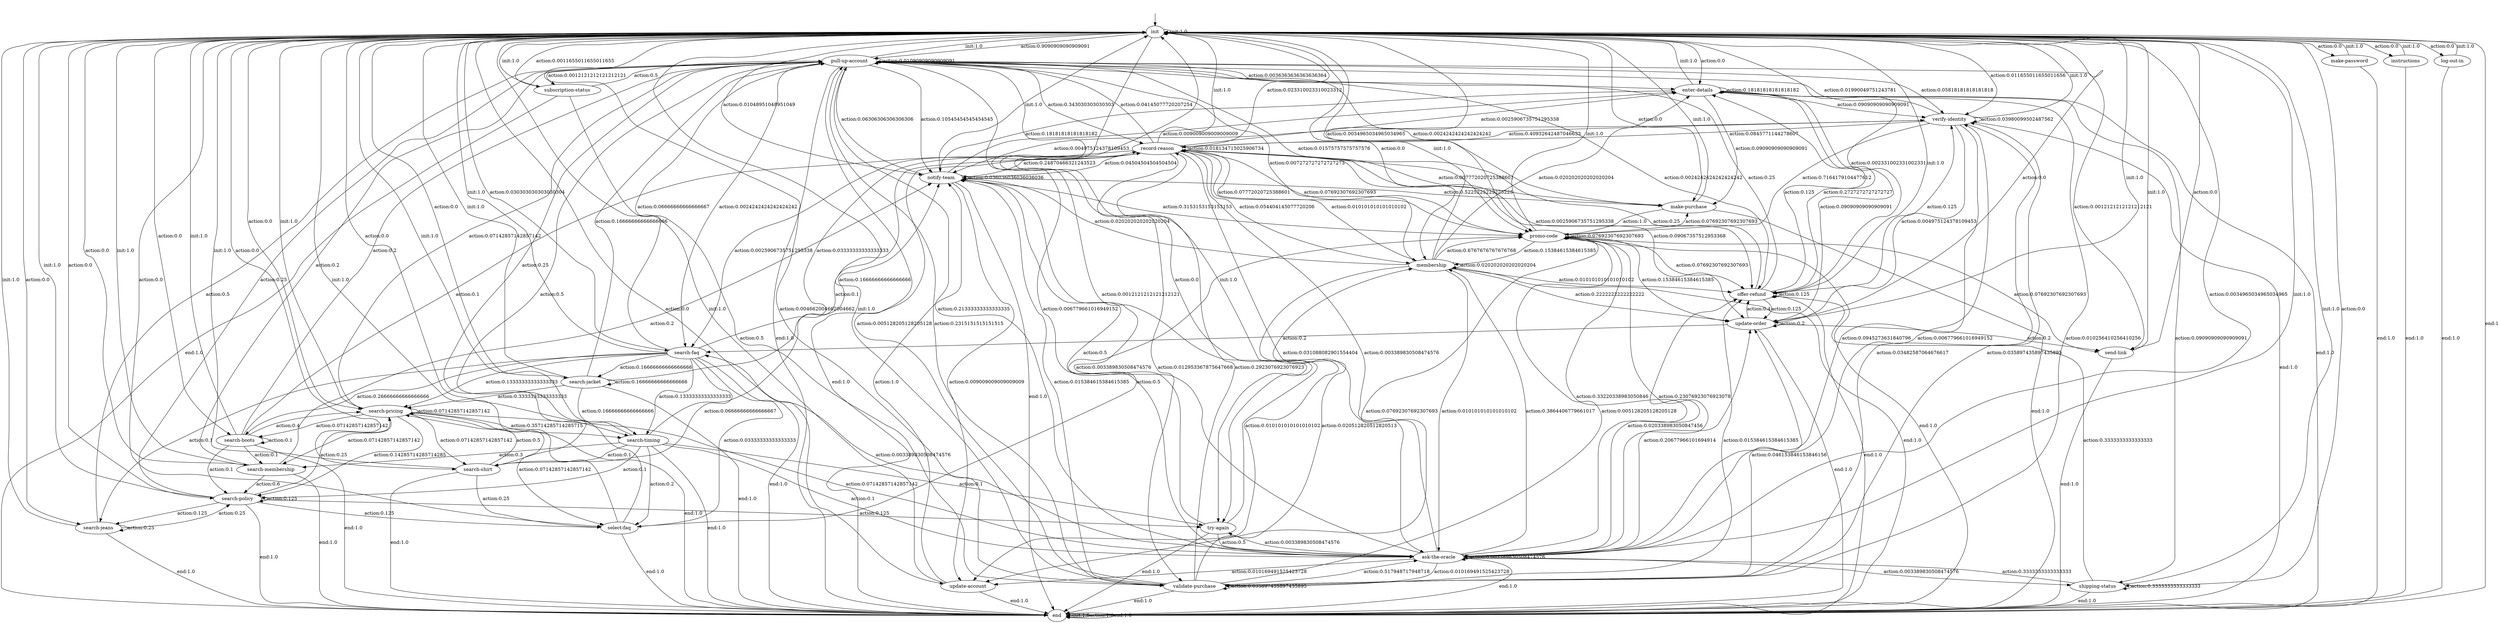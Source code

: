 digraph learned_mdp {
s0 [label="init"];
s1 [label="pull-up-account"];
s2 [label="enter-details"];
s3 [label="verify-identity"];
s4 [label="make-password"];
s5 [label="search-timing"];
s6 [label="search-policy"];
s7 [label="validate-purchase"];
s8 [label="search-faq"];
s9 [label="membership"];
s10 [label="search-boots"];
s11 [label="try-again"];
s12 [label="ask-the-oracle"];
s13 [label="update-order"];
s14 [label="promo-code"];
s15 [label="update-account"];
s16 [label="search-membership"];
s17 [label="make-purchase"];
s18 [label="offer-refund"];
s19 [label="notify-team"];
s20 [label="record-reason"];
s21 [label="search-jeans"];
s22 [label="shipping-status"];
s23 [label="search-shirt"];
s24 [label="instructions"];
s25 [label="search-jacket"];
s26 [label="log-out-in"];
s27 [label="select-faq"];
s28 [label="subscription-status"];
s29 [label="send-link"];
s30 [label="search-pricing"];
s31 [label="end"];
s0 -> s0  [label="init:1.0"];
s0 -> s1  [label="action:0.9090909090909091"];
s0 -> s2  [label="action:0.0"];
s0 -> s3  [label="action:0.011655011655011656"];
s0 -> s4  [label="action:0.0"];
s0 -> s5  [label="action:0.0"];
s0 -> s6  [label="action:0.0"];
s0 -> s7  [label="action:0.004662004662004662"];
s0 -> s8  [label="action:0.030303030303030304"];
s0 -> s9  [label="action:0.0"];
s0 -> s10  [label="action:0.0"];
s0 -> s11  [label="action:0.0"];
s0 -> s12  [label="action:0.0034965034965034965"];
s0 -> s13  [label="action:0.0"];
s0 -> s14  [label="action:0.0034965034965034965"];
s0 -> s15  [label="action:0.0"];
s0 -> s16  [label="action:0.0"];
s0 -> s17  [label="action:0.0"];
s0 -> s18  [label="action:0.002331002331002331"];
s0 -> s19  [label="action:0.01048951048951049"];
s0 -> s20  [label="action:0.023310023310023312"];
s0 -> s21  [label="action:0.0"];
s0 -> s22  [label="action:0.0"];
s0 -> s23  [label="action:0.0"];
s0 -> s24  [label="action:0.0"];
s0 -> s25  [label="action:0.0"];
s0 -> s26  [label="action:0.0"];
s0 -> s27  [label="action:0.0"];
s0 -> s28  [label="action:0.0011655011655011655"];
s0 -> s29  [label="action:0.0"];
s0 -> s30  [label="action:0.0"];
s0 -> s31  [label="end:1"];
s1 -> s0  [label="init:1.0"];
s1 -> s1  [label="action:0.01090909090909091"];
s1 -> s2  [label="action:0.0036363636363636364"];
s1 -> s3  [label="action:0.05818181818181818"];
s1 -> s7  [label="action:0.2315151515151515"];
s1 -> s8  [label="action:0.0024242424242424242"];
s1 -> s9  [label="action:0.007272727272727273"];
s1 -> s11  [label="action:0.0012121212121212121"];
s1 -> s12  [label="action:0.21333333333333335"];
s1 -> s14  [label="action:0.01575757575757576"];
s1 -> s17  [label="action:0.0024242424242424242"];
s1 -> s18  [label="action:0.0024242424242424242"];
s1 -> s19  [label="action:0.10545454545454545"];
s1 -> s20  [label="action:0.343030303030303"];
s1 -> s28  [label="action:0.0012121212121212121"];
s1 -> s29  [label="action:0.0012121212121212121"];
s1 -> s31 [label="end:1.0"];
s2 -> s0  [label="init:1.0"];
s2 -> s2  [label="action:0.18181818181818182"];
s2 -> s3  [label="action:0.09090909090909091"];
s2 -> s13  [label="action:0.09090909090909091"];
s2 -> s17  [label="action:0.09090909090909091"];
s2 -> s18  [label="action:0.2727272727272727"];
s2 -> s19  [label="action:0.18181818181818182"];
s2 -> s22  [label="action:0.09090909090909091"];
s2 -> s31 [label="end:1.0"];
s3 -> s0  [label="init:1.0"];
s3 -> s1  [label="action:0.01990049751243781"];
s3 -> s3  [label="action:0.03980099502487562"];
s3 -> s7  [label="action:0.03482587064676617"];
s3 -> s12  [label="action:0.0945273631840796"];
s3 -> s13  [label="action:0.004975124378109453"];
s3 -> s14  [label="action:0.7164179104477612"];
s3 -> s19  [label="action:0.004975124378109453"];
s3 -> s20  [label="action:0.0845771144278607"];
s3 -> s31 [label="end:1.0"];
s4 -> s0  [label="init:1.0"];
s4 -> s31 [label="end:1.0"];
s5 -> s0  [label="init:1.0"];
s5 -> s6  [label="action:0.1"];
s5 -> s11  [label="action:0.1"];
s5 -> s12  [label="action:0.1"];
s5 -> s16  [label="action:0.3"];
s5 -> s20  [label="action:0.1"];
s5 -> s23  [label="action:0.1"];
s5 -> s27  [label="action:0.2"];
s5 -> s31 [label="end:1.0"];
s6 -> s0  [label="init:1.0"];
s6 -> s1  [label="action:0.25"];
s6 -> s6  [label="action:0.125"];
s6 -> s11  [label="action:0.125"];
s6 -> s21  [label="action:0.125"];
s6 -> s27  [label="action:0.125"];
s6 -> s30  [label="action:0.25"];
s6 -> s31 [label="end:1.0"];
s7 -> s0  [label="init:1.0"];
s7 -> s1  [label="action:0.005128205128205128"];
s7 -> s2  [label="action:0.010256410256410256"];
s7 -> s3  [label="action:0.035897435897435895"];
s7 -> s7  [label="action:0.035897435897435895"];
s7 -> s9  [label="action:0.020512820512820513"];
s7 -> s12  [label="action:0.517948717948718"];
s7 -> s13  [label="action:0.046153846153846156"];
s7 -> s14  [label="action:0.005128205128205128"];
s7 -> s18  [label="action:0.015384615384615385"];
s7 -> s19  [label="action:0.015384615384615385"];
s7 -> s20  [label="action:0.2923076923076923"];
s7 -> s31 [label="end:1.0"];
s8 -> s0  [label="init:1.0"];
s8 -> s1  [label="action:0.06666666666666667"];
s8 -> s5  [label="action:0.13333333333333333"];
s8 -> s10  [label="action:0.26666666666666666"];
s8 -> s20  [label="action:0.03333333333333333"];
s8 -> s21  [label="action:0.1"];
s8 -> s23  [label="action:0.06666666666666667"];
s8 -> s25  [label="action:0.16666666666666666"];
s8 -> s27  [label="action:0.03333333333333333"];
s8 -> s30  [label="action:0.13333333333333333"];
s8 -> s31 [label="end:1.0"];
s9 -> s0  [label="init:1.0"];
s9 -> s2  [label="action:0.020202020202020204"];
s9 -> s9  [label="action:0.020202020202020204"];
s9 -> s12  [label="action:0.010101010101010102"];
s9 -> s13  [label="action:0.2222222222222222"];
s9 -> s14  [label="action:0.6767676767676768"];
s9 -> s15  [label="action:0.010101010101010102"];
s9 -> s18  [label="action:0.010101010101010102"];
s9 -> s19  [label="action:0.020202020202020204"];
s9 -> s20  [label="action:0.010101010101010102"];
s9 -> s31 [label="end:1.0"];
s10 -> s0  [label="init:1.0"];
s10 -> s1  [label="action:0.2"];
s10 -> s6  [label="action:0.1"];
s10 -> s10  [label="action:0.1"];
s10 -> s16  [label="action:0.1"];
s10 -> s20  [label="action:0.1"];
s10 -> s30  [label="action:0.4"];
s10 -> s31 [label="end:1.0"];
s11 -> s0  [label="init:1.0"];
s11 -> s12  [label="action:0.5"];
s11 -> s19  [label="action:0.5"];
s11 -> s31 [label="end:1.0"];
s12 -> s0  [label="init:1.0"];
s12 -> s1  [label="action:0.006779661016949152"];
s12 -> s3  [label="action:0.006779661016949152"];
s12 -> s7  [label="action:0.010169491525423728"];
s12 -> s8  [label="action:0.003389830508474576"];
s12 -> s9  [label="action:0.3864406779661017"];
s12 -> s11  [label="action:0.003389830508474576"];
s12 -> s12  [label="action:0.003389830508474576"];
s12 -> s13  [label="action:0.20677966101694914"];
s12 -> s14  [label="action:0.33220338983050846"];
s12 -> s15  [label="action:0.010169491525423728"];
s12 -> s18  [label="action:0.020338983050847456"];
s12 -> s19  [label="action:0.003389830508474576"];
s12 -> s20  [label="action:0.003389830508474576"];
s12 -> s22  [label="action:0.003389830508474576"];
s12 -> s31 [label="end:1.0"];
s13 -> s0  [label="init:1.0"];
s13 -> s8  [label="action:0.2"];
s13 -> s13  [label="action:0.2"];
s13 -> s18  [label="action:0.4"];
s13 -> s29  [label="action:0.2"];
s13 -> s31 [label="end:1.0"];
s14 -> s0  [label="init:1.0"];
s14 -> s9  [label="action:0.15384615384615385"];
s14 -> s12  [label="action:0.23076923076923078"];
s14 -> s13  [label="action:0.15384615384615385"];
s14 -> s14  [label="action:0.07692307692307693"];
s14 -> s15  [label="action:0.07692307692307693"];
s14 -> s17  [label="action:0.07692307692307693"];
s14 -> s18  [label="action:0.07692307692307693"];
s14 -> s20  [label="action:0.07692307692307693"];
s14 -> s29  [label="action:0.07692307692307693"];
s14 -> s31 [label="end:1.0"];
s15 -> s0  [label="init:1.0"];
s15 -> s19  [label="action:1.0"];
s15 -> s31 [label="end:1.0"];
s16 -> s0  [label="init:1.0"];
s16 -> s1  [label="action:0.2"];
s16 -> s6  [label="action:0.6"];
s16 -> s19  [label="action:0.2"];
s16 -> s31 [label="end:1.0"];
s17 -> s0  [label="init:1.0"];
s17 -> s14  [label="action:1.0"];
s17 -> s31 [label="end:1.0"];
s18 -> s0  [label="init:1.0"];
s18 -> s1  [label="action:0.25"];
s18 -> s2  [label="action:0.125"];
s18 -> s3  [label="action:0.125"];
s18 -> s13  [label="action:0.125"];
s18 -> s18  [label="action:0.125"];
s18 -> s20  [label="action:0.25"];
s18 -> s31 [label="end:1.0"];
s19 -> s0  [label="init:1.0"];
s19 -> s1  [label="action:0.06306306306306306"];
s19 -> s2  [label="action:0.009009009009009009"];
s19 -> s14  [label="action:0.3153153153153153"];
s19 -> s15  [label="action:0.009009009009009009"];
s19 -> s17  [label="action:0.5225225225225225"];
s19 -> s19  [label="action:0.036036036036036036"];
s19 -> s20  [label="action:0.04504504504504504"];
s19 -> s31 [label="end:1.0"];
s20 -> s0  [label="init:1.0"];
s20 -> s1  [label="action:0.04145077720207254"];
s20 -> s2  [label="action:0.0025906735751295338"];
s20 -> s3  [label="action:0.40932642487046633"];
s20 -> s7  [label="action:0.012953367875647668"];
s20 -> s8  [label="action:0.0025906735751295338"];
s20 -> s9  [label="action:0.054404145077720206"];
s20 -> s12  [label="action:0.031088082901554404"];
s20 -> s13  [label="action:0.09067357512953368"];
s20 -> s14  [label="action:0.07772020725388601"];
s20 -> s17  [label="action:0.007772020725388601"];
s20 -> s18  [label="action:0.0025906735751295338"];
s20 -> s19  [label="action:0.24870466321243523"];
s20 -> s20  [label="action:0.018134715025906734"];
s20 -> s31 [label="end:1.0"];
s21 -> s0  [label="init:1.0"];
s21 -> s1  [label="action:0.5"];
s21 -> s6  [label="action:0.25"];
s21 -> s21  [label="action:0.25"];
s21 -> s31 [label="end:1.0"];
s22 -> s0  [label="init:1.0"];
s22 -> s12  [label="action:0.3333333333333333"];
s22 -> s18  [label="action:0.3333333333333333"];
s22 -> s22  [label="action:0.3333333333333333"];
s22 -> s31 [label="end:1.0"];
s23 -> s0  [label="init:1.0"];
s23 -> s1  [label="action:0.25"];
s23 -> s27  [label="action:0.25"];
s23 -> s30  [label="action:0.5"];
s23 -> s31 [label="end:1.0"];
s24 -> s0  [label="init:1.0"];
s24 -> s31 [label="end:1.0"];
s25 -> s0  [label="init:1.0"];
s25 -> s1  [label="action:0.16666666666666666"];
s25 -> s5  [label="action:0.16666666666666666"];
s25 -> s19  [label="action:0.16666666666666666"];
s25 -> s25  [label="action:0.16666666666666666"];
s25 -> s30  [label="action:0.3333333333333333"];
s25 -> s31 [label="end:1.0"];
s26 -> s0  [label="init:1.0"];
s26 -> s31 [label="end:1.0"];
s27 -> s0  [label="init:1.0"];
s27 -> s1  [label="action:0.5"];
s27 -> s14  [label="action:0.5"];
s27 -> s31 [label="end:1.0"];
s28 -> s0  [label="init:1.0"];
s28 -> s1  [label="action:0.5"];
s28 -> s7  [label="action:0.5"];
s28 -> s31 [label="end:1.0"];
s29 -> s0  [label="init:1.0"];
s29 -> s31 [label="end:1.0"];
s30 -> s0  [label="init:1.0"];
s30 -> s1  [label="action:0.07142857142857142"];
s30 -> s5  [label="action:0.35714285714285715"];
s30 -> s6  [label="action:0.14285714285714285"];
s30 -> s10  [label="action:0.07142857142857142"];
s30 -> s12  [label="action:0.07142857142857142"];
s30 -> s16  [label="action:0.07142857142857142"];
s30 -> s23  [label="action:0.07142857142857142"];
s30 -> s27  [label="action:0.07142857142857142"];
s30 -> s30  [label="action:0.07142857142857142"];
s30 -> s31 [label="end:1.0"];
s31 -> s31 [label="init:1.0"];
s31 -> s31  [label="action:1.0"];
s31 -> s31  [label="end:1.0"];
__start0 [label="", shape=none];
__start0 -> s0  [label=""];
}